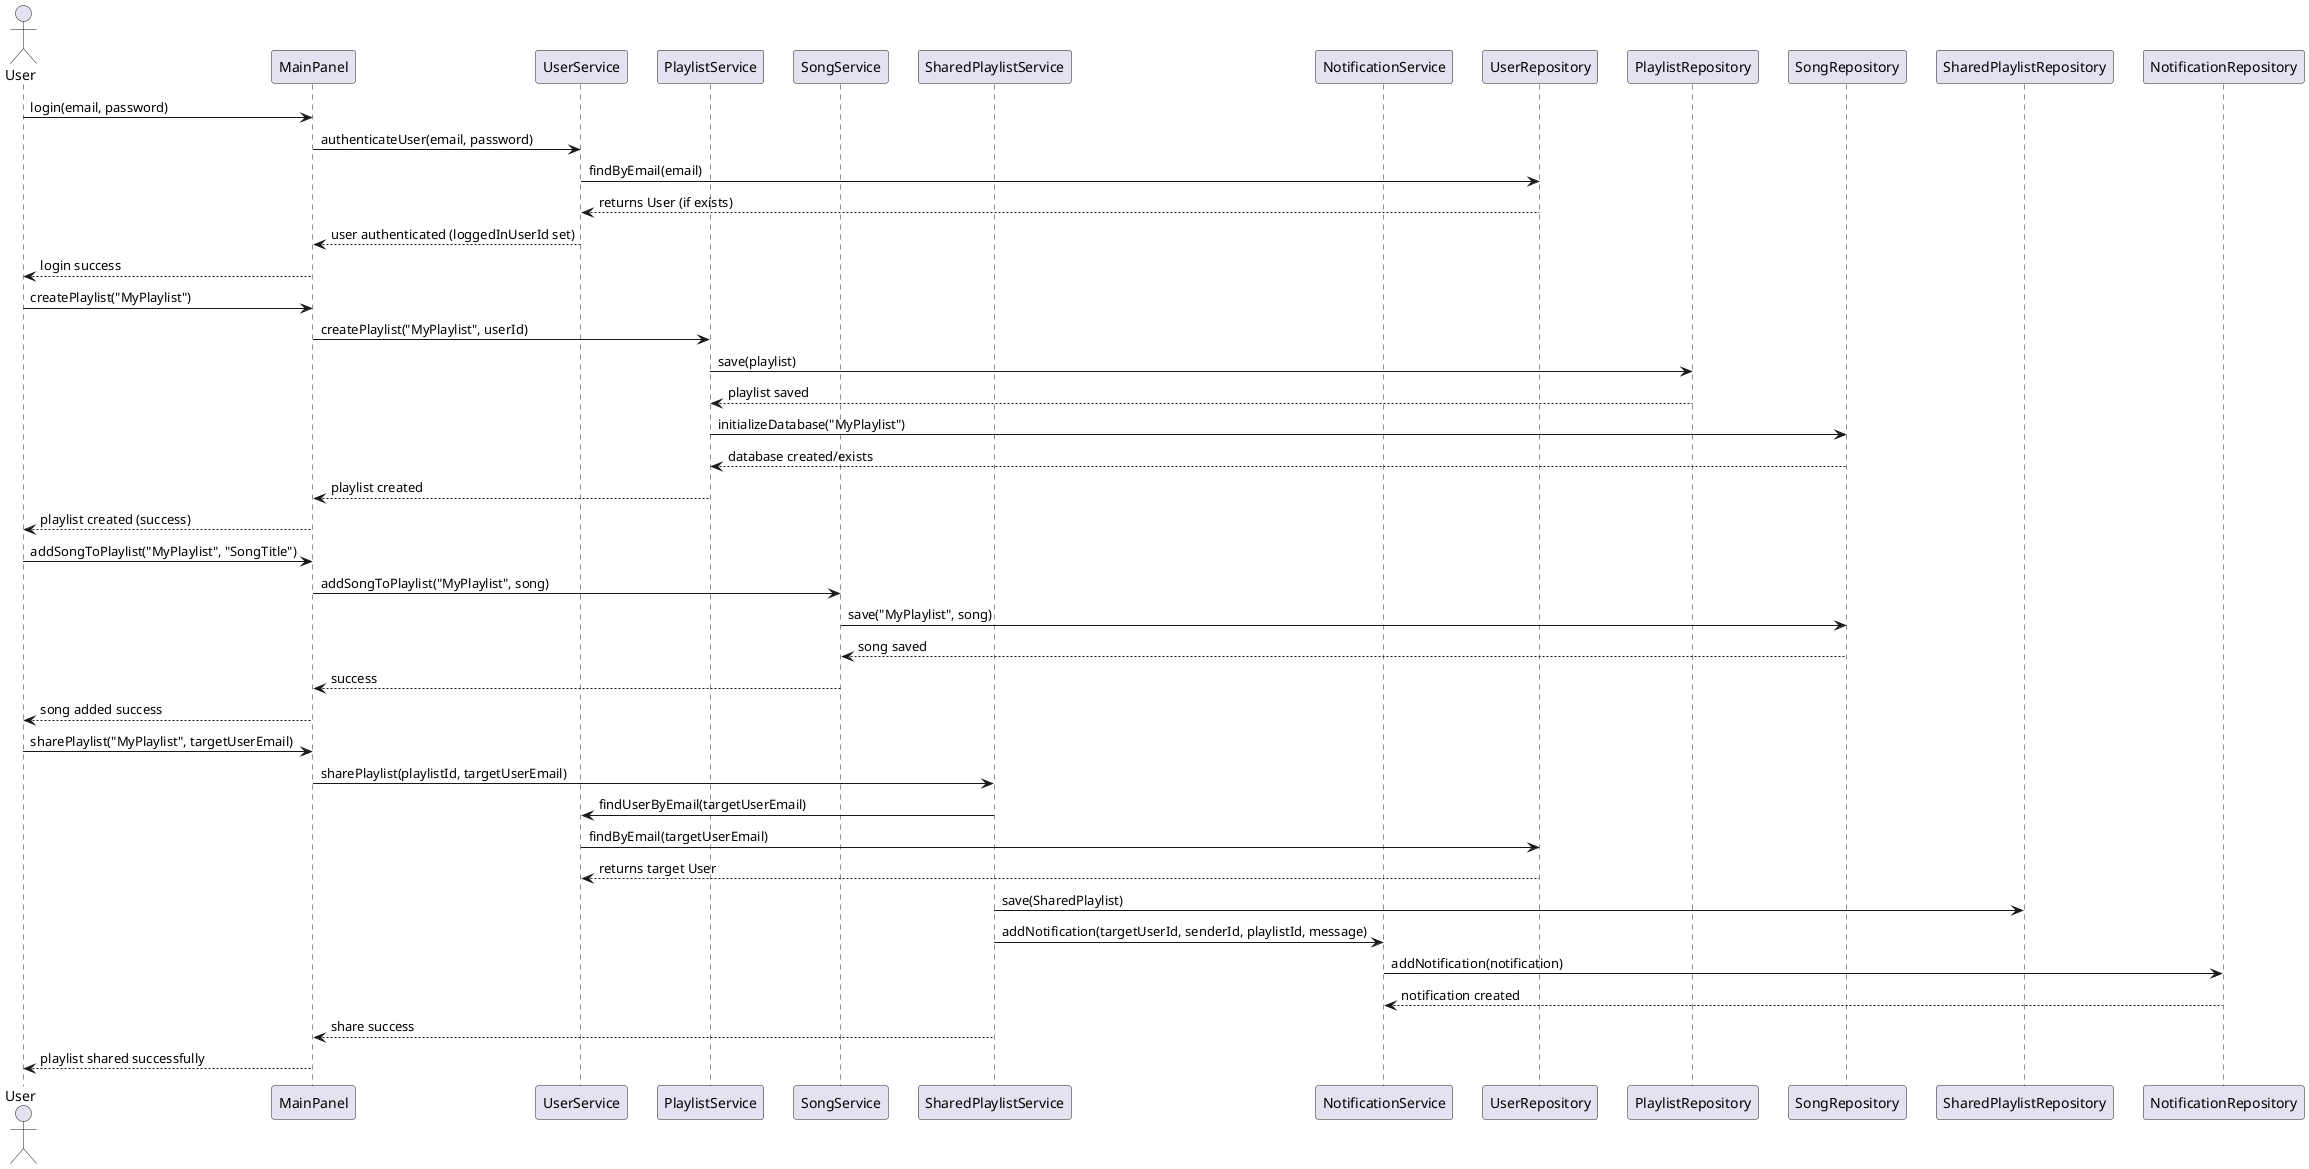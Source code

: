 @startuml

' Ustawienia wyglądu (opcjonalne)
skinparam participantPadding 10
skinparam boxPadding 10
skinparam shadowing false

actor User

participant MainPanel
participant UserService
participant PlaylistService
participant SongService
participant SharedPlaylistService
participant NotificationService

participant UserRepository
participant PlaylistRepository
participant SongRepository
participant SharedPlaylistRepository
participant NotificationRepository

' ---------------------------
' 1. Logowanie użytkownika
' ---------------------------
User -> MainPanel: login(email, password)
MainPanel -> UserService: authenticateUser(email, password)
UserService -> UserRepository: findByEmail(email)
UserRepository --> UserService: returns User (if exists)
UserService --> MainPanel: user authenticated (loggedInUserId set)
MainPanel --> User: login success

' ---------------------------
' 2. Tworzenie playlisty
' ---------------------------
User -> MainPanel: createPlaylist("MyPlaylist")
MainPanel -> PlaylistService: createPlaylist("MyPlaylist", userId)
PlaylistService -> PlaylistRepository: save(playlist)
PlaylistRepository --> PlaylistService: playlist saved
PlaylistService -> SongRepository: initializeDatabase("MyPlaylist")
SongRepository --> PlaylistService: database created/exists
PlaylistService --> MainPanel: playlist created
MainPanel --> User: playlist created (success)

' ---------------------------
' 3. Dodawanie piosenki
' ---------------------------
User -> MainPanel: addSongToPlaylist("MyPlaylist", "SongTitle")
MainPanel -> SongService: addSongToPlaylist("MyPlaylist", song)
SongService -> SongRepository: save("MyPlaylist", song)
SongRepository --> SongService: song saved
SongService --> MainPanel: success
MainPanel --> User: song added success

' ---------------------------
' 4. Udostępnianie playlisty
' ---------------------------
User -> MainPanel: sharePlaylist("MyPlaylist", targetUserEmail)
MainPanel -> SharedPlaylistService: sharePlaylist(playlistId, targetUserEmail)

' Sprawdzenie czy odbiorca istnieje
SharedPlaylistService -> UserService: findUserByEmail(targetUserEmail)
UserService -> UserRepository: findByEmail(targetUserEmail)
UserRepository --> UserService: returns target User

' Zapis do shared_playlists
SharedPlaylistService -> SharedPlaylistRepository: save(SharedPlaylist)

' Wysłanie powiadomienia
SharedPlaylistService -> NotificationService: addNotification(targetUserId, senderId, playlistId, message)
NotificationService -> NotificationRepository: addNotification(notification)
NotificationRepository --> NotificationService: notification created

SharedPlaylistService --> MainPanel: share success
MainPanel --> User: playlist shared successfully

@enduml
